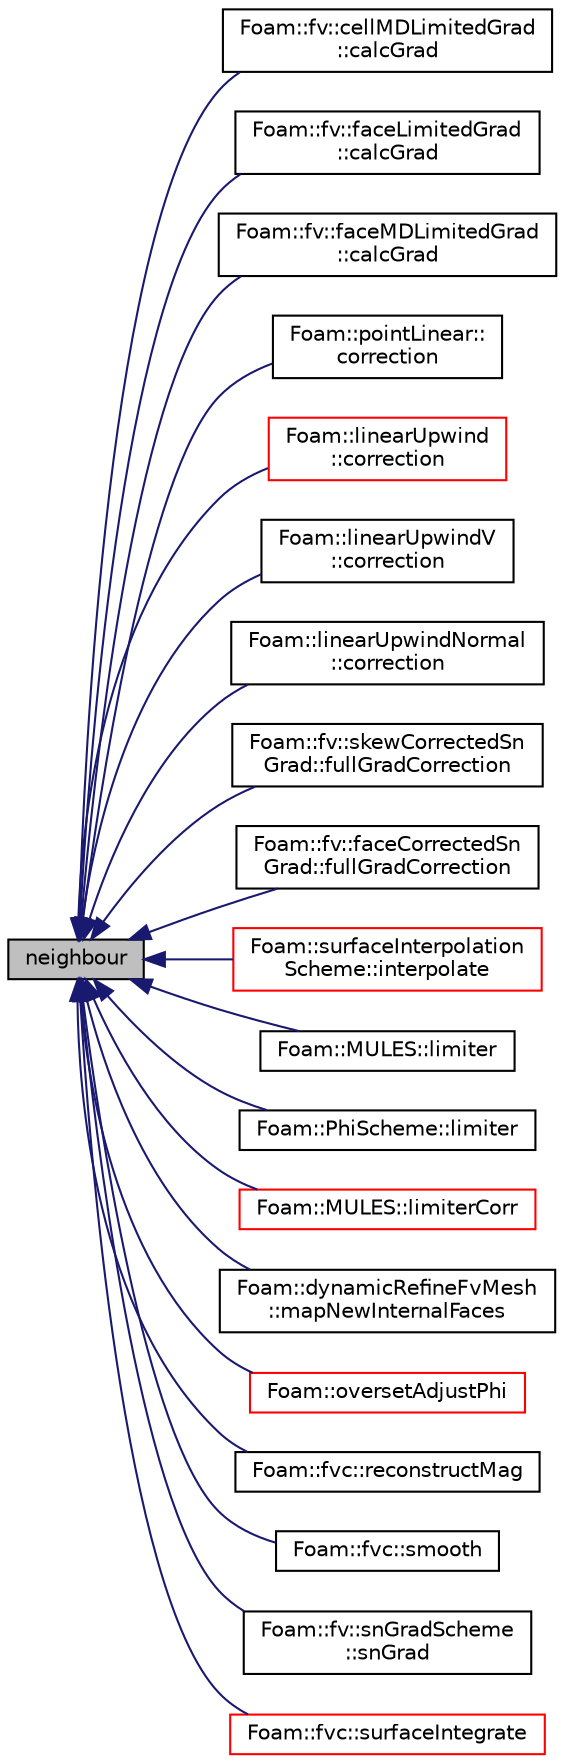 digraph "neighbour"
{
  bgcolor="transparent";
  edge [fontname="Helvetica",fontsize="10",labelfontname="Helvetica",labelfontsize="10"];
  node [fontname="Helvetica",fontsize="10",shape=record];
  rankdir="LR";
  Node1 [label="neighbour",height=0.2,width=0.4,color="black", fillcolor="grey75", style="filled" fontcolor="black"];
  Node1 -> Node2 [dir="back",color="midnightblue",fontsize="10",style="solid",fontname="Helvetica"];
  Node2 [label="Foam::fv::cellMDLimitedGrad\l::calcGrad",height=0.2,width=0.4,color="black",URL="$classFoam_1_1fv_1_1cellMDLimitedGrad.html#a407cbc6dd7a58b7675a05977b4cbed53"];
  Node1 -> Node3 [dir="back",color="midnightblue",fontsize="10",style="solid",fontname="Helvetica"];
  Node3 [label="Foam::fv::faceLimitedGrad\l::calcGrad",height=0.2,width=0.4,color="black",URL="$classFoam_1_1fv_1_1faceLimitedGrad.html#a407cbc6dd7a58b7675a05977b4cbed53"];
  Node1 -> Node4 [dir="back",color="midnightblue",fontsize="10",style="solid",fontname="Helvetica"];
  Node4 [label="Foam::fv::faceMDLimitedGrad\l::calcGrad",height=0.2,width=0.4,color="black",URL="$classFoam_1_1fv_1_1faceMDLimitedGrad.html#a407cbc6dd7a58b7675a05977b4cbed53"];
  Node1 -> Node5 [dir="back",color="midnightblue",fontsize="10",style="solid",fontname="Helvetica"];
  Node5 [label="Foam::pointLinear::\lcorrection",height=0.2,width=0.4,color="black",URL="$classFoam_1_1pointLinear.html#a71944945191a35be21d9ab3b37c3170c",tooltip="Return the explicit correction to the face-interpolate. "];
  Node1 -> Node6 [dir="back",color="midnightblue",fontsize="10",style="solid",fontname="Helvetica"];
  Node6 [label="Foam::linearUpwind\l::correction",height=0.2,width=0.4,color="red",URL="$classFoam_1_1linearUpwind.html#ad5f4a5d3bc1173cf56b1283cdea2e418",tooltip="Return the explicit correction to the face-interpolate. "];
  Node1 -> Node7 [dir="back",color="midnightblue",fontsize="10",style="solid",fontname="Helvetica"];
  Node7 [label="Foam::linearUpwindV\l::correction",height=0.2,width=0.4,color="black",URL="$classFoam_1_1linearUpwindV.html#ad5f4a5d3bc1173cf56b1283cdea2e418",tooltip="Return the explicit correction to the face-interpolate. "];
  Node1 -> Node8 [dir="back",color="midnightblue",fontsize="10",style="solid",fontname="Helvetica"];
  Node8 [label="Foam::linearUpwindNormal\l::correction",height=0.2,width=0.4,color="black",URL="$classFoam_1_1linearUpwindNormal.html#ad5f4a5d3bc1173cf56b1283cdea2e418",tooltip="Return the explicit correction to the face-interpolate. "];
  Node1 -> Node9 [dir="back",color="midnightblue",fontsize="10",style="solid",fontname="Helvetica"];
  Node9 [label="Foam::fv::skewCorrectedSn\lGrad::fullGradCorrection",height=0.2,width=0.4,color="black",URL="$classFoam_1_1fv_1_1skewCorrectedSnGrad.html#a1d818a559677e63f3aa628f1787133ce",tooltip="Return the explicit correction to the skewCorrectedSnGrad for the given field using the gradient of t..."];
  Node1 -> Node10 [dir="back",color="midnightblue",fontsize="10",style="solid",fontname="Helvetica"];
  Node10 [label="Foam::fv::faceCorrectedSn\lGrad::fullGradCorrection",height=0.2,width=0.4,color="black",URL="$classFoam_1_1fv_1_1faceCorrectedSnGrad.html#a1d818a559677e63f3aa628f1787133ce",tooltip="Return the explicit correction to the faceCorrectedSnGrad. "];
  Node1 -> Node11 [dir="back",color="midnightblue",fontsize="10",style="solid",fontname="Helvetica"];
  Node11 [label="Foam::surfaceInterpolation\lScheme::interpolate",height=0.2,width=0.4,color="red",URL="$classFoam_1_1surfaceInterpolationScheme.html#a8dceba398ddc0c82def280a4ef7d4e42",tooltip="Return the face-interpolate of the given cell field. "];
  Node1 -> Node12 [dir="back",color="midnightblue",fontsize="10",style="solid",fontname="Helvetica"];
  Node12 [label="Foam::MULES::limiter",height=0.2,width=0.4,color="black",URL="$namespaceFoam_1_1MULES.html#a8db4bd63b51f07fbea4b4d8a129868ac"];
  Node1 -> Node13 [dir="back",color="midnightblue",fontsize="10",style="solid",fontname="Helvetica"];
  Node13 [label="Foam::PhiScheme::limiter",height=0.2,width=0.4,color="black",URL="$classFoam_1_1PhiScheme.html#aad9e018b93b59932a398c0826c5cef86",tooltip="Return the interpolation weighting factors. "];
  Node1 -> Node14 [dir="back",color="midnightblue",fontsize="10",style="solid",fontname="Helvetica"];
  Node14 [label="Foam::MULES::limiterCorr",height=0.2,width=0.4,color="red",URL="$namespaceFoam_1_1MULES.html#a2a005009d12c78892e537a225038f32a"];
  Node1 -> Node15 [dir="back",color="midnightblue",fontsize="10",style="solid",fontname="Helvetica"];
  Node15 [label="Foam::dynamicRefineFvMesh\l::mapNewInternalFaces",height=0.2,width=0.4,color="black",URL="$classFoam_1_1dynamicRefineFvMesh.html#a3ff19d9b4928097cda95bb4bde552c97",tooltip="Map single non-flux surface&lt;Type&gt;Field. "];
  Node1 -> Node16 [dir="back",color="midnightblue",fontsize="10",style="solid",fontname="Helvetica"];
  Node16 [label="Foam::oversetAdjustPhi",height=0.2,width=0.4,color="red",URL="$namespaceFoam.html#a0cc0f021263c6ba24e82d65900a4c294",tooltip="Adjust the balance of fluxes to obey continuity. "];
  Node1 -> Node17 [dir="back",color="midnightblue",fontsize="10",style="solid",fontname="Helvetica"];
  Node17 [label="Foam::fvc::reconstructMag",height=0.2,width=0.4,color="black",URL="$namespaceFoam_1_1fvc.html#a29cdad91ee3fc2ac251ac2b4872557da"];
  Node1 -> Node18 [dir="back",color="midnightblue",fontsize="10",style="solid",fontname="Helvetica"];
  Node18 [label="Foam::fvc::smooth",height=0.2,width=0.4,color="black",URL="$namespaceFoam_1_1fvc.html#a417a555eb3108fd8d6c41c0aec39a633"];
  Node1 -> Node19 [dir="back",color="midnightblue",fontsize="10",style="solid",fontname="Helvetica"];
  Node19 [label="Foam::fv::snGradScheme\l::snGrad",height=0.2,width=0.4,color="black",URL="$classFoam_1_1fv_1_1snGradScheme.html#aaaa1dd14567f9116d35f40c25da74990",tooltip="Return the snGrad of the given cell field with the given deltaCoeffs. "];
  Node1 -> Node20 [dir="back",color="midnightblue",fontsize="10",style="solid",fontname="Helvetica"];
  Node20 [label="Foam::fvc::surfaceIntegrate",height=0.2,width=0.4,color="red",URL="$namespaceFoam_1_1fvc.html#aba5bf4c91953aa61f90bc35f6d487fd6"];
}
